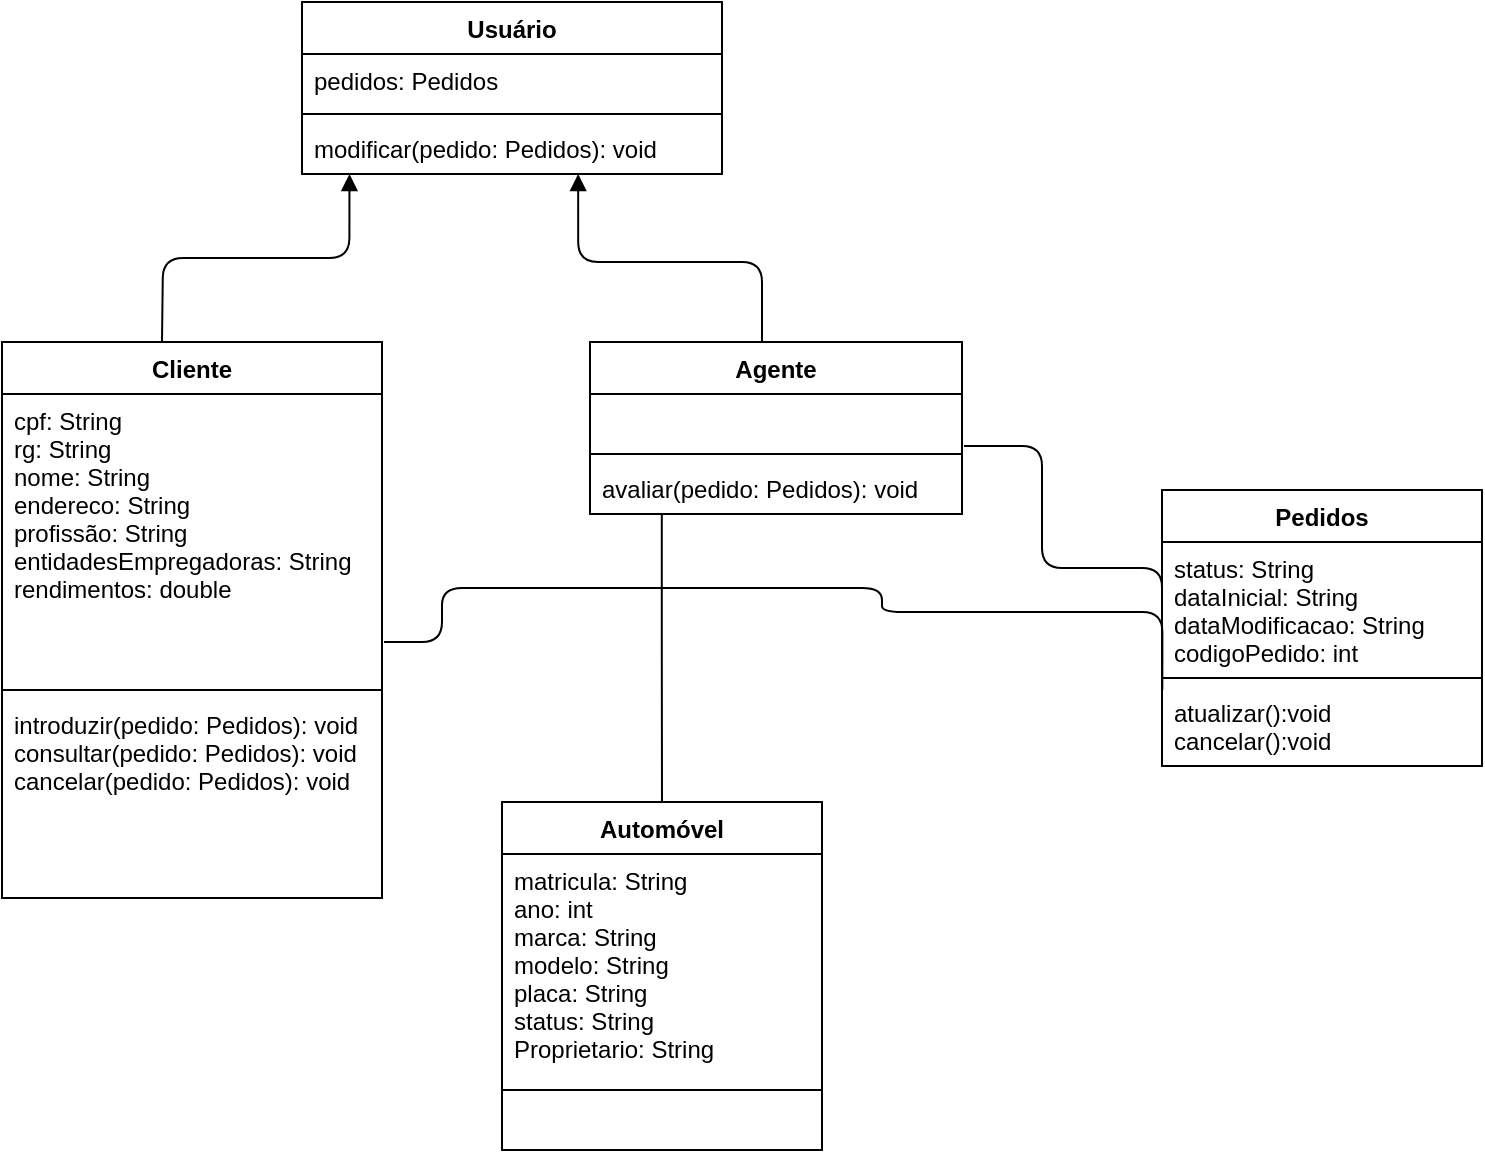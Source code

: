 <mxfile version="14.5.3" type="device"><diagram id="rgbcpl77oESCeKtWnFuC" name="Page-1"><mxGraphModel dx="785" dy="512" grid="1" gridSize="10" guides="1" tooltips="1" connect="1" arrows="1" fold="1" page="1" pageScale="1" pageWidth="827" pageHeight="1169" math="0" shadow="0"><root><mxCell id="0"/><mxCell id="1" parent="0"/><mxCell id="u4zjmAil4WDwZAeE0FcD-1" value="Usuário" style="swimlane;fontStyle=1;align=center;verticalAlign=top;childLayout=stackLayout;horizontal=1;startSize=26;horizontalStack=0;resizeParent=1;resizeParentMax=0;resizeLast=0;collapsible=1;marginBottom=0;" parent="1" vertex="1"><mxGeometry x="190" y="150" width="210" height="86" as="geometry"/></mxCell><mxCell id="u4zjmAil4WDwZAeE0FcD-2" value="pedidos: Pedidos" style="text;strokeColor=none;fillColor=none;align=left;verticalAlign=top;spacingLeft=4;spacingRight=4;overflow=hidden;rotatable=0;points=[[0,0.5],[1,0.5]];portConstraint=eastwest;" parent="u4zjmAil4WDwZAeE0FcD-1" vertex="1"><mxGeometry y="26" width="210" height="26" as="geometry"/></mxCell><mxCell id="u4zjmAil4WDwZAeE0FcD-3" value="" style="line;strokeWidth=1;fillColor=none;align=left;verticalAlign=middle;spacingTop=-1;spacingLeft=3;spacingRight=3;rotatable=0;labelPosition=right;points=[];portConstraint=eastwest;" parent="u4zjmAil4WDwZAeE0FcD-1" vertex="1"><mxGeometry y="52" width="210" height="8" as="geometry"/></mxCell><mxCell id="u4zjmAil4WDwZAeE0FcD-4" value="modificar(pedido: Pedidos): void" style="text;strokeColor=none;fillColor=none;align=left;verticalAlign=top;spacingLeft=4;spacingRight=4;overflow=hidden;rotatable=0;points=[[0,0.5],[1,0.5]];portConstraint=eastwest;" parent="u4zjmAil4WDwZAeE0FcD-1" vertex="1"><mxGeometry y="60" width="210" height="26" as="geometry"/></mxCell><mxCell id="u4zjmAil4WDwZAeE0FcD-5" value="name" style="endArrow=block;endFill=1;html=1;edgeStyle=orthogonalEdgeStyle;align=left;verticalAlign=top;entryX=0.113;entryY=1;entryDx=0;entryDy=0;entryPerimeter=0;" parent="1" target="u4zjmAil4WDwZAeE0FcD-4" edge="1"><mxGeometry x="-1" relative="1" as="geometry"><mxPoint x="120" y="320" as="sourcePoint"/><mxPoint x="470" y="200" as="targetPoint"/></mxGeometry></mxCell><mxCell id="u4zjmAil4WDwZAeE0FcD-7" value="name" style="endArrow=block;endFill=1;html=1;edgeStyle=orthogonalEdgeStyle;align=left;verticalAlign=top;entryX=0.113;entryY=1;entryDx=0;entryDy=0;entryPerimeter=0;" parent="1" edge="1"><mxGeometry x="-1" relative="1" as="geometry"><mxPoint x="420" y="320" as="sourcePoint"/><mxPoint x="328.08" y="236" as="targetPoint"/><Array as="points"><mxPoint x="420" y="320"/><mxPoint x="420" y="280"/><mxPoint x="328" y="280"/></Array></mxGeometry></mxCell><mxCell id="u4zjmAil4WDwZAeE0FcD-9" value="Cliente" style="swimlane;fontStyle=1;align=center;verticalAlign=top;childLayout=stackLayout;horizontal=1;startSize=26;horizontalStack=0;resizeParent=1;resizeParentMax=0;resizeLast=0;collapsible=1;marginBottom=0;" parent="1" vertex="1"><mxGeometry x="40" y="320" width="190" height="278" as="geometry"/></mxCell><mxCell id="u4zjmAil4WDwZAeE0FcD-10" value="cpf: String&#10;rg: String&#10;nome: String&#10;endereco: String&#10;profissão: String&#10;entidadesEmpregadoras: String&#10;rendimentos: double" style="text;strokeColor=none;fillColor=none;align=left;verticalAlign=top;spacingLeft=4;spacingRight=4;overflow=hidden;rotatable=0;points=[[0,0.5],[1,0.5]];portConstraint=eastwest;" parent="u4zjmAil4WDwZAeE0FcD-9" vertex="1"><mxGeometry y="26" width="190" height="144" as="geometry"/></mxCell><mxCell id="u4zjmAil4WDwZAeE0FcD-11" value="" style="line;strokeWidth=1;fillColor=none;align=left;verticalAlign=middle;spacingTop=-1;spacingLeft=3;spacingRight=3;rotatable=0;labelPosition=right;points=[];portConstraint=eastwest;" parent="u4zjmAil4WDwZAeE0FcD-9" vertex="1"><mxGeometry y="170" width="190" height="8" as="geometry"/></mxCell><mxCell id="u4zjmAil4WDwZAeE0FcD-12" value="introduzir(pedido: Pedidos): void&#10;consultar(pedido: Pedidos): void&#10;cancelar(pedido: Pedidos): void" style="text;strokeColor=none;fillColor=none;align=left;verticalAlign=top;spacingLeft=4;spacingRight=4;overflow=hidden;rotatable=0;points=[[0,0.5],[1,0.5]];portConstraint=eastwest;" parent="u4zjmAil4WDwZAeE0FcD-9" vertex="1"><mxGeometry y="178" width="190" height="100" as="geometry"/></mxCell><mxCell id="u4zjmAil4WDwZAeE0FcD-13" value="Agente" style="swimlane;fontStyle=1;align=center;verticalAlign=top;childLayout=stackLayout;horizontal=1;startSize=26;horizontalStack=0;resizeParent=1;resizeParentMax=0;resizeLast=0;collapsible=1;marginBottom=0;" parent="1" vertex="1"><mxGeometry x="334" y="320" width="186" height="86" as="geometry"/></mxCell><mxCell id="u4zjmAil4WDwZAeE0FcD-14" value="                                                  " style="text;strokeColor=none;fillColor=none;align=left;verticalAlign=top;spacingLeft=4;spacingRight=4;overflow=hidden;rotatable=0;points=[[0,0.5],[1,0.5]];portConstraint=eastwest;" parent="u4zjmAil4WDwZAeE0FcD-13" vertex="1"><mxGeometry y="26" width="186" height="26" as="geometry"/></mxCell><mxCell id="u4zjmAil4WDwZAeE0FcD-15" value="" style="line;strokeWidth=1;fillColor=none;align=left;verticalAlign=middle;spacingTop=-1;spacingLeft=3;spacingRight=3;rotatable=0;labelPosition=right;points=[];portConstraint=eastwest;" parent="u4zjmAil4WDwZAeE0FcD-13" vertex="1"><mxGeometry y="52" width="186" height="8" as="geometry"/></mxCell><mxCell id="u4zjmAil4WDwZAeE0FcD-16" value="avaliar(pedido: Pedidos): void" style="text;strokeColor=none;fillColor=none;align=left;verticalAlign=top;spacingLeft=4;spacingRight=4;overflow=hidden;rotatable=0;points=[[0,0.5],[1,0.5]];portConstraint=eastwest;" parent="u4zjmAil4WDwZAeE0FcD-13" vertex="1"><mxGeometry y="60" width="186" height="26" as="geometry"/></mxCell><mxCell id="u4zjmAil4WDwZAeE0FcD-17" value="Pedidos" style="swimlane;fontStyle=1;align=center;verticalAlign=top;childLayout=stackLayout;horizontal=1;startSize=26;horizontalStack=0;resizeParent=1;resizeParentMax=0;resizeLast=0;collapsible=1;marginBottom=0;" parent="1" vertex="1"><mxGeometry x="620" y="394" width="160" height="138" as="geometry"/></mxCell><mxCell id="u4zjmAil4WDwZAeE0FcD-18" value="status: String&#10;dataInicial: String&#10;dataModificacao: String&#10;codigoPedido: int" style="text;strokeColor=none;fillColor=none;align=left;verticalAlign=top;spacingLeft=4;spacingRight=4;overflow=hidden;rotatable=0;points=[[0,0.5],[1,0.5]];portConstraint=eastwest;" parent="u4zjmAil4WDwZAeE0FcD-17" vertex="1"><mxGeometry y="26" width="160" height="64" as="geometry"/></mxCell><mxCell id="u4zjmAil4WDwZAeE0FcD-19" value="" style="line;strokeWidth=1;fillColor=none;align=left;verticalAlign=middle;spacingTop=-1;spacingLeft=3;spacingRight=3;rotatable=0;labelPosition=right;points=[];portConstraint=eastwest;" parent="u4zjmAil4WDwZAeE0FcD-17" vertex="1"><mxGeometry y="90" width="160" height="8" as="geometry"/></mxCell><mxCell id="u4zjmAil4WDwZAeE0FcD-20" value="atualizar():void&#10;cancelar():void" style="text;strokeColor=none;fillColor=none;align=left;verticalAlign=top;spacingLeft=4;spacingRight=4;overflow=hidden;rotatable=0;points=[[0,0.5],[1,0.5]];portConstraint=eastwest;" parent="u4zjmAil4WDwZAeE0FcD-17" vertex="1"><mxGeometry y="98" width="160" height="40" as="geometry"/></mxCell><mxCell id="u4zjmAil4WDwZAeE0FcD-21" value="" style="endArrow=none;html=1;edgeStyle=orthogonalEdgeStyle;entryX=0;entryY=0.5;entryDx=0;entryDy=0;" parent="1" target="u4zjmAil4WDwZAeE0FcD-18" edge="1"><mxGeometry relative="1" as="geometry"><mxPoint x="521" y="372" as="sourcePoint"/><mxPoint x="590" y="359" as="targetPoint"/><Array as="points"><mxPoint x="560" y="372"/><mxPoint x="560" y="433"/></Array></mxGeometry></mxCell><mxCell id="u4zjmAil4WDwZAeE0FcD-28" value="" style="endArrow=none;html=1;edgeStyle=orthogonalEdgeStyle;exitX=0.193;exitY=1.006;exitDx=0;exitDy=0;exitPerimeter=0;entryX=0.5;entryY=0;entryDx=0;entryDy=0;" parent="1" source="u4zjmAil4WDwZAeE0FcD-16" target="u4zjmAil4WDwZAeE0FcD-36" edge="1"><mxGeometry relative="1" as="geometry"><mxPoint x="370" y="490" as="sourcePoint"/><mxPoint x="370" y="540" as="targetPoint"/><Array as="points"/></mxGeometry></mxCell><mxCell id="u4zjmAil4WDwZAeE0FcD-35" value="" style="endArrow=none;html=1;edgeStyle=orthogonalEdgeStyle;entryX=0.001;entryY=0.048;entryDx=0;entryDy=0;entryPerimeter=0;" parent="1" target="u4zjmAil4WDwZAeE0FcD-20" edge="1"><mxGeometry relative="1" as="geometry"><mxPoint x="231" y="470" as="sourcePoint"/><mxPoint x="619" y="455" as="targetPoint"/><Array as="points"><mxPoint x="260" y="470"/><mxPoint x="260" y="443"/><mxPoint x="480" y="443"/><mxPoint x="480" y="455"/></Array></mxGeometry></mxCell><mxCell id="u4zjmAil4WDwZAeE0FcD-36" value="Automóvel" style="swimlane;fontStyle=1;align=center;verticalAlign=top;childLayout=stackLayout;horizontal=1;startSize=26;horizontalStack=0;resizeParent=1;resizeParentMax=0;resizeLast=0;collapsible=1;marginBottom=0;" parent="1" vertex="1"><mxGeometry x="290" y="550" width="160" height="174" as="geometry"/></mxCell><mxCell id="u4zjmAil4WDwZAeE0FcD-37" value="matricula: String&#10;ano: int&#10;marca: String&#10;modelo: String&#10;placa: String&#10;status: String&#10;Proprietario: String" style="text;strokeColor=none;fillColor=none;align=left;verticalAlign=top;spacingLeft=4;spacingRight=4;overflow=hidden;rotatable=0;points=[[0,0.5],[1,0.5]];portConstraint=eastwest;" parent="u4zjmAil4WDwZAeE0FcD-36" vertex="1"><mxGeometry y="26" width="160" height="114" as="geometry"/></mxCell><mxCell id="u4zjmAil4WDwZAeE0FcD-38" value="" style="line;strokeWidth=1;fillColor=none;align=left;verticalAlign=middle;spacingTop=-1;spacingLeft=3;spacingRight=3;rotatable=0;labelPosition=right;points=[];portConstraint=eastwest;" parent="u4zjmAil4WDwZAeE0FcD-36" vertex="1"><mxGeometry y="140" width="160" height="8" as="geometry"/></mxCell><mxCell id="u4zjmAil4WDwZAeE0FcD-39" value="&#10;&#10;" style="text;strokeColor=none;fillColor=none;align=left;verticalAlign=top;spacingLeft=4;spacingRight=4;overflow=hidden;rotatable=0;points=[[0,0.5],[1,0.5]];portConstraint=eastwest;" parent="u4zjmAil4WDwZAeE0FcD-36" vertex="1"><mxGeometry y="148" width="160" height="26" as="geometry"/></mxCell></root></mxGraphModel></diagram></mxfile>